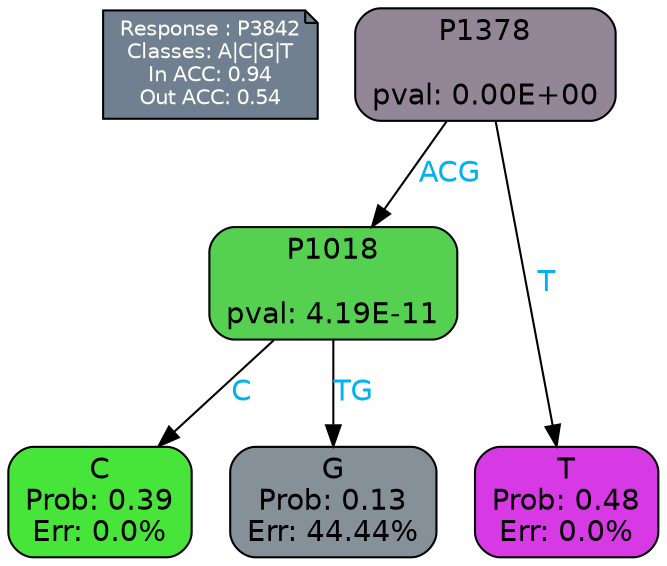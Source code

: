 digraph Tree {
node [shape=box, style="filled, rounded", color="black", fontname=helvetica] ;
graph [ranksep=equally, splines=polylines, bgcolor=transparent, dpi=600] ;
edge [fontname=helvetica] ;
LEGEND [label="Response : P3842
Classes: A|C|G|T
In ACC: 0.94
Out ACC: 0.54
",shape=note,align=left,style=filled,fillcolor="slategray",fontcolor="white",fontsize=10];1 [label="P1378

pval: 0.00E+00", fillcolor="#938797"] ;
2 [label="P1018

pval: 4.19E-11", fillcolor="#56d050"] ;
3 [label="C
Prob: 0.39
Err: 0.0%", fillcolor="#47e539"] ;
4 [label="G
Prob: 0.13
Err: 44.44%", fillcolor="#859098"] ;
5 [label="T
Prob: 0.48
Err: 0.0%", fillcolor="#d739e5"] ;
1 -> 2 [label="ACG",fontcolor=deepskyblue2] ;
1 -> 5 [label="T",fontcolor=deepskyblue2] ;
2 -> 3 [label="C",fontcolor=deepskyblue2] ;
2 -> 4 [label="TG",fontcolor=deepskyblue2] ;
{rank = same; 3;4;5;}{rank = same; LEGEND;1;}}